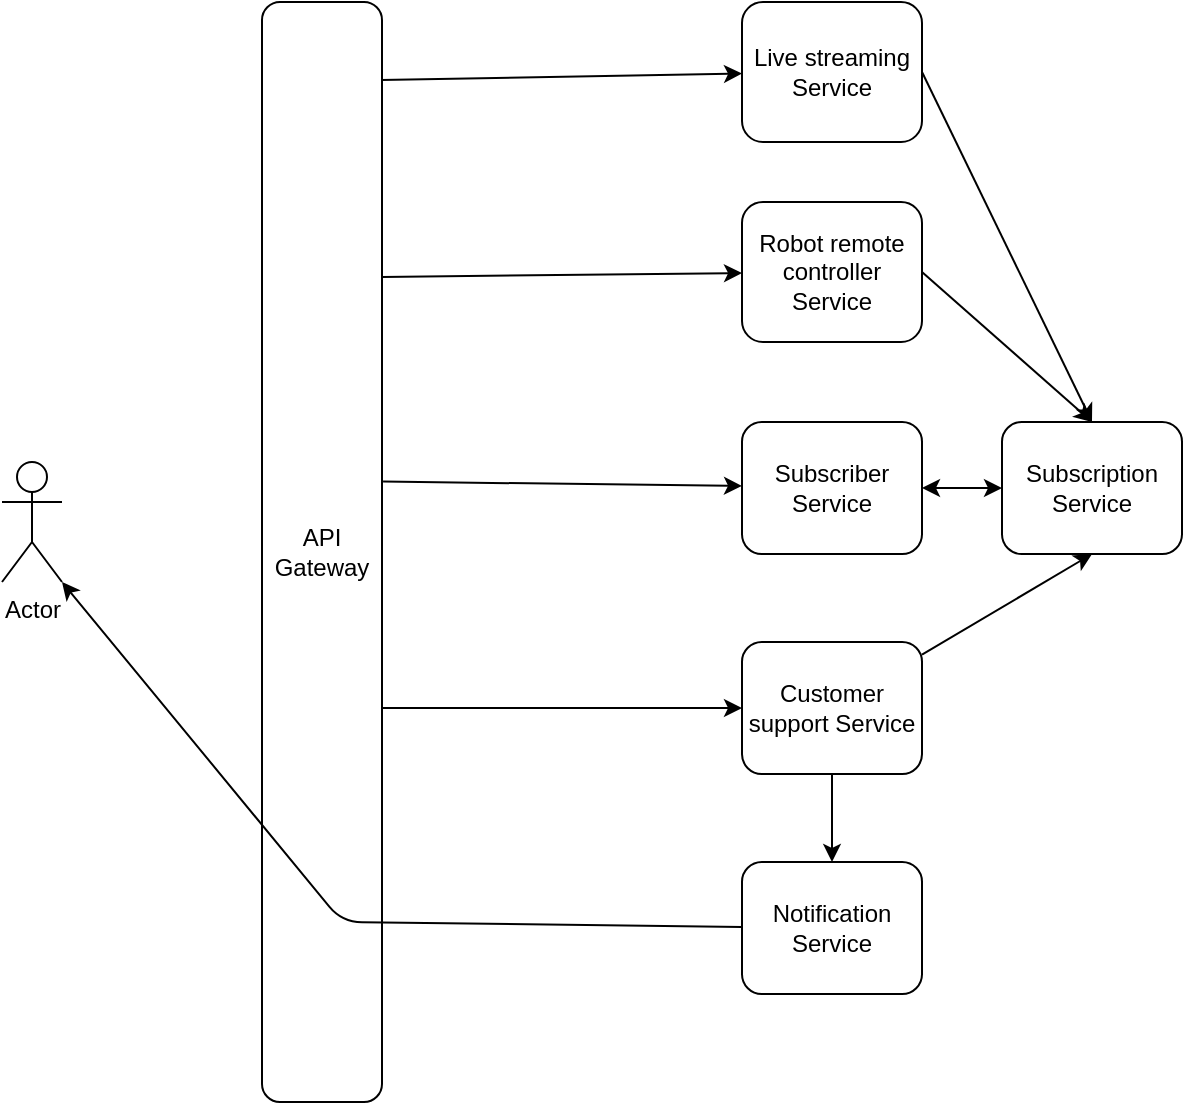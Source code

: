<mxfile>
    <diagram id="V97q0ERs6j4dkK_VI5cj" name="Page-1">
        <mxGraphModel dx="492" dy="688" grid="1" gridSize="10" guides="1" tooltips="1" connect="1" arrows="1" fold="1" page="1" pageScale="1" pageWidth="1169" pageHeight="827" math="0" shadow="0">
            <root>
                <mxCell id="0"/>
                <mxCell id="1" parent="0"/>
                <mxCell id="2" value="API Gateway" style="rounded=1;whiteSpace=wrap;html=1;" vertex="1" parent="1">
                    <mxGeometry x="330" y="60" width="60" height="550" as="geometry"/>
                </mxCell>
                <mxCell id="3" value="Actor" style="shape=umlActor;verticalLabelPosition=bottom;verticalAlign=top;html=1;outlineConnect=0;" vertex="1" parent="1">
                    <mxGeometry x="200" y="290" width="30" height="60" as="geometry"/>
                </mxCell>
                <mxCell id="38" style="edgeStyle=none;html=1;exitX=1;exitY=0.5;exitDx=0;exitDy=0;startArrow=classic;startFill=1;endArrow=classic;endFill=1;" edge="1" parent="1" source="4" target="34">
                    <mxGeometry relative="1" as="geometry"/>
                </mxCell>
                <mxCell id="4" value="Subscriber Service" style="rounded=1;whiteSpace=wrap;html=1;" vertex="1" parent="1">
                    <mxGeometry x="570" y="270" width="90" height="66" as="geometry"/>
                </mxCell>
                <mxCell id="20" style="edgeStyle=none;html=1;entryX=1.009;entryY=0.436;entryDx=0;entryDy=0;entryPerimeter=0;startArrow=classic;startFill=1;endArrow=none;endFill=0;" edge="1" parent="1" target="2">
                    <mxGeometry relative="1" as="geometry">
                        <mxPoint x="570" y="301.959" as="sourcePoint"/>
                    </mxGeometry>
                </mxCell>
                <mxCell id="25" style="edgeStyle=none;html=1;entryX=0.992;entryY=0.071;entryDx=0;entryDy=0;entryPerimeter=0;startArrow=classic;startFill=1;endArrow=none;endFill=0;" edge="1" parent="1" source="6" target="2">
                    <mxGeometry relative="1" as="geometry"/>
                </mxCell>
                <mxCell id="37" style="edgeStyle=none;html=1;entryX=0.5;entryY=0;entryDx=0;entryDy=0;startArrow=none;startFill=0;endArrow=classic;endFill=1;exitX=1;exitY=0.5;exitDx=0;exitDy=0;" edge="1" parent="1" source="6" target="34">
                    <mxGeometry relative="1" as="geometry"/>
                </mxCell>
                <mxCell id="6" value="Live streaming Service" style="rounded=1;whiteSpace=wrap;html=1;" vertex="1" parent="1">
                    <mxGeometry x="570" y="60" width="90" height="70" as="geometry"/>
                </mxCell>
                <mxCell id="24" style="edgeStyle=none;html=1;entryX=1;entryY=0.25;entryDx=0;entryDy=0;startArrow=classic;startFill=1;endArrow=none;endFill=0;" edge="1" parent="1" source="7" target="2">
                    <mxGeometry relative="1" as="geometry"/>
                </mxCell>
                <mxCell id="35" style="edgeStyle=none;html=1;exitX=1;exitY=0.5;exitDx=0;exitDy=0;entryX=0.5;entryY=0;entryDx=0;entryDy=0;startArrow=none;startFill=0;endArrow=classic;endFill=1;" edge="1" parent="1" source="7" target="34">
                    <mxGeometry relative="1" as="geometry"/>
                </mxCell>
                <mxCell id="7" value="Robot remote controller Service" style="rounded=1;whiteSpace=wrap;html=1;" vertex="1" parent="1">
                    <mxGeometry x="570" y="160" width="90" height="70" as="geometry"/>
                </mxCell>
                <mxCell id="26" style="edgeStyle=none;html=1;startArrow=classic;startFill=1;endArrow=none;endFill=0;" edge="1" parent="1" source="8">
                    <mxGeometry relative="1" as="geometry">
                        <mxPoint x="390.0" y="413" as="targetPoint"/>
                    </mxGeometry>
                </mxCell>
                <mxCell id="36" style="edgeStyle=none;html=1;entryX=0.5;entryY=1;entryDx=0;entryDy=0;startArrow=none;startFill=0;endArrow=classic;endFill=1;" edge="1" parent="1" source="8" target="34">
                    <mxGeometry relative="1" as="geometry"/>
                </mxCell>
                <mxCell id="8" value="Customer support Service" style="rounded=1;whiteSpace=wrap;html=1;" vertex="1" parent="1">
                    <mxGeometry x="570" y="380" width="90" height="66" as="geometry"/>
                </mxCell>
                <mxCell id="16" value="" style="edgeStyle=none;html=1;entryX=1;entryY=1;entryDx=0;entryDy=0;entryPerimeter=0;" edge="1" parent="1" source="9" target="3">
                    <mxGeometry relative="1" as="geometry">
                        <Array as="points">
                            <mxPoint x="370" y="520"/>
                        </Array>
                    </mxGeometry>
                </mxCell>
                <mxCell id="29" style="edgeStyle=none;html=1;entryX=0.5;entryY=1;entryDx=0;entryDy=0;startArrow=classic;startFill=1;endArrow=none;endFill=0;" edge="1" parent="1" source="9" target="8">
                    <mxGeometry relative="1" as="geometry"/>
                </mxCell>
                <mxCell id="9" value="Notification Service" style="rounded=1;whiteSpace=wrap;html=1;" vertex="1" parent="1">
                    <mxGeometry x="570" y="490" width="90" height="66" as="geometry"/>
                </mxCell>
                <mxCell id="34" value="Subscription Service" style="rounded=1;whiteSpace=wrap;html=1;" vertex="1" parent="1">
                    <mxGeometry x="700" y="270" width="90" height="66" as="geometry"/>
                </mxCell>
            </root>
        </mxGraphModel>
    </diagram>
</mxfile>